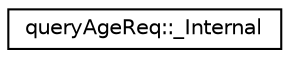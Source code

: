 digraph "类继承关系图"
{
 // LATEX_PDF_SIZE
  edge [fontname="Helvetica",fontsize="10",labelfontname="Helvetica",labelfontsize="10"];
  node [fontname="Helvetica",fontsize="10",shape=record];
  rankdir="LR";
  Node0 [label="queryAgeReq::_Internal",height=0.2,width=0.4,color="black", fillcolor="white", style="filled",URL="$classqueryAgeReq_1_1__Internal.html",tooltip=" "];
}
